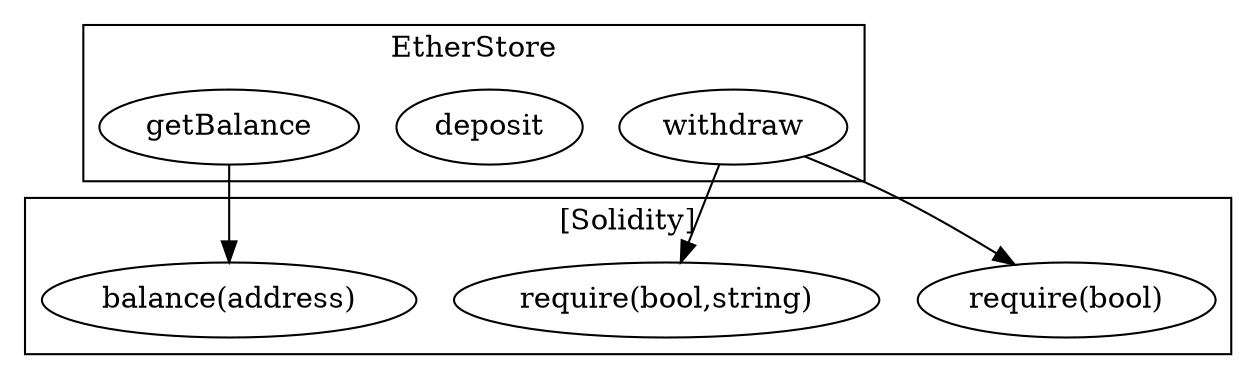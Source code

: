 strict digraph {
subgraph cluster_69_EtherStore {
label = "EtherStore"
"69_withdraw" [label="withdraw"]
"69_deposit" [label="deposit"]
"69_getBalance" [label="getBalance"]
}subgraph cluster_solidity {
label = "[Solidity]"
"balance(address)" 
"require(bool,string)" 
"require(bool)" 
"69_getBalance" -> "balance(address)"
"69_withdraw" -> "require(bool,string)"
"69_withdraw" -> "require(bool)"
}
}